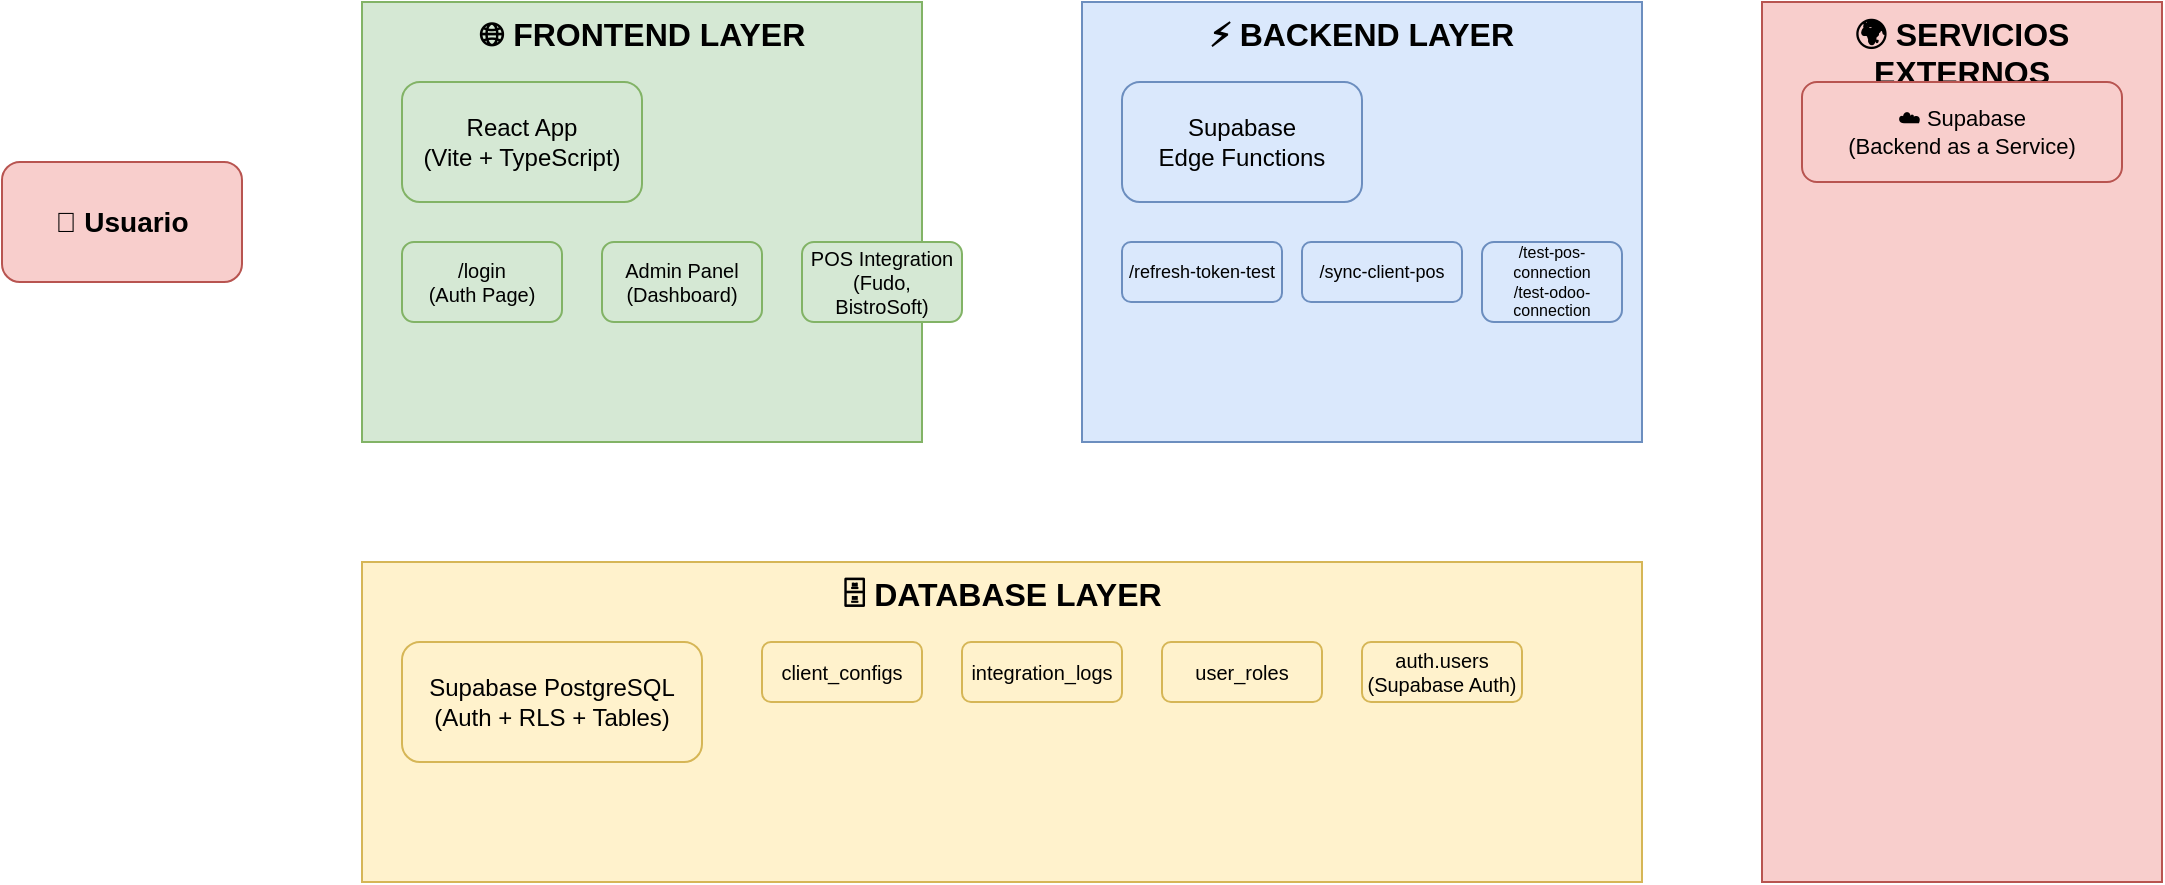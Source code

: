 <mxfile version="24.7.17">
  <diagram name="TUPÁ Hub Architecture" id="architecture">
    <mxGraphModel dx="1422" dy="794" grid="1" gridSize="10" guides="1" tooltips="1" connect="1" arrows="1" fold="1" page="1" pageScale="1" pageWidth="1169" pageHeight="827" math="0" shadow="0">
      <root>
        <mxCell id="0" />
        <mxCell id="1" parent="0" />
        
        <!-- Usuario -->
        <mxCell id="user" value="👤 Usuario" style="rounded=1;whiteSpace=wrap;html=1;fillColor=#f8cecc;strokeColor=#b85450;fontSize=14;fontStyle=1;" vertex="1" parent="1">
          <mxGeometry x="40" y="200" width="120" height="60" as="geometry" />
        </mxCell>
        
        <!-- Frontend Layer -->
        <mxCell id="frontend-layer" value="🌐 FRONTEND LAYER" style="rounded=0;whiteSpace=wrap;html=1;fillColor=#d5e8d4;strokeColor=#82b366;fontSize=16;fontStyle=1;verticalAlign=top;" vertex="1" parent="1">
          <mxGeometry x="220" y="120" width="280" height="220" as="geometry" />
        </mxCell>
        
        <mxCell id="react-app" value="React App&#xa;(Vite + TypeScript)" style="rounded=1;whiteSpace=wrap;html=1;fillColor=#d5e8d4;strokeColor=#82b366;fontSize=12;" vertex="1" parent="1">
          <mxGeometry x="240" y="160" width="120" height="60" as="geometry" />
        </mxCell>
        
        <mxCell id="login-page" value="/login&#xa;(Auth Page)" style="rounded=1;whiteSpace=wrap;html=1;fillColor=#d5e8d4;strokeColor=#82b366;fontSize=10;" vertex="1" parent="1">
          <mxGeometry x="240" y="240" width="80" height="40" as="geometry" />
        </mxCell>
        
        <mxCell id="admin-panel" value="Admin Panel&#xa;(Dashboard)" style="rounded=1;whiteSpace=wrap;html=1;fillColor=#d5e8d4;strokeColor=#82b366;fontSize=10;" vertex="1" parent="1">
          <mxGeometry x="340" y="240" width="80" height="40" as="geometry" />
        </mxCell>
        
        <mxCell id="pos-integration" value="POS Integration&#xa;(Fudo, BistroSoft)" style="rounded=1;whiteSpace=wrap;html=1;fillColor=#d5e8d4;strokeColor=#82b366;fontSize=10;" vertex="1" parent="1">
          <mxGeometry x="440" y="240" width="80" height="40" as="geometry" />
        </mxCell>
        
        <!-- Backend Layer -->
        <mxCell id="backend-layer" value="⚡ BACKEND LAYER" style="rounded=0;whiteSpace=wrap;html=1;fillColor=#dae8fc;strokeColor=#6c8ebf;fontSize=16;fontStyle=1;verticalAlign=top;" vertex="1" parent="1">
          <mxGeometry x="580" y="120" width="280" height="220" as="geometry" />
        </mxCell>
        
        <mxCell id="edge-functions" value="Supabase&#xa;Edge Functions" style="rounded=1;whiteSpace=wrap;html=1;fillColor=#dae8fc;strokeColor=#6c8ebf;fontSize=12;" vertex="1" parent="1">
          <mxGeometry x="600" y="160" width="120" height="60" as="geometry" />
        </mxCell>
        
        <mxCell id="refresh-token" value="/refresh-token-test" style="rounded=1;whiteSpace=wrap;html=1;fillColor=#dae8fc;strokeColor=#6c8ebf;fontSize=9;" vertex="1" parent="1">
          <mxGeometry x="600" y="240" width="80" height="30" as="geometry" />
        </mxCell>
        
        <mxCell id="sync-pos" value="/sync-client-pos" style="rounded=1;whiteSpace=wrap;html=1;fillColor=#dae8fc;strokeColor=#6c8ebf;fontSize=9;" vertex="1" parent="1">
          <mxGeometry x="690" y="240" width="80" height="30" as="geometry" />
        </mxCell>
        
        <mxCell id="test-connections" value="/test-pos-connection&#xa;/test-odoo-connection" style="rounded=1;whiteSpace=wrap;html=1;fillColor=#dae8fc;strokeColor=#6c8ebf;fontSize=8;" vertex="1" parent="1">
          <mxGeometry x="780" y="240" width="70" height="40" as="geometry" />
        </mxCell>
        
        <!-- Database Layer -->
        <mxCell id="database-layer" value="🗄️ DATABASE LAYER" style="rounded=0;whiteSpace=wrap;html=1;fillColor=#fff2cc;strokeColor=#d6b656;fontSize=16;fontStyle=1;verticalAlign=top;" vertex="1" parent="1">
          <mxGeometry x="220" y="400" width="640" height="160" as="geometry" />
        </mxCell>
        
        <mxCell id="supabase-db" value="Supabase PostgreSQL&#xa;(Auth + RLS + Tables)" style="rounded=1;whiteSpace=wrap;html=1;fillColor=#fff2cc;strokeColor=#d6b656;fontSize=12;" vertex="1" parent="1">
          <mxGeometry x="240" y="440" width="150" height="60" as="geometry" />
        </mxCell>
        
        <mxCell id="client-configs" value="client_configs" style="rounded=1;whiteSpace=wrap;html=1;fillColor=#fff2cc;strokeColor=#d6b656;fontSize=10;" vertex="1" parent="1">
          <mxGeometry x="420" y="440" width="80" height="30" as="geometry" />
        </mxCell>
        
        <mxCell id="integration-logs" value="integration_logs" style="rounded=1;whiteSpace=wrap;html=1;fillColor=#fff2cc;strokeColor=#d6b656;fontSize=10;" vertex="1" parent="1">
          <mxGeometry x="520" y="440" width="80" height="30" as="geometry" />
        </mxCell>
        
        <mxCell id="user-roles" value="user_roles" style="rounded=1;whiteSpace=wrap;html=1;fillColor=#fff2cc;strokeColor=#d6b656;fontSize=10;" vertex="1" parent="1">
          <mxGeometry x="620" y="440" width="80" height="30" as="geometry" />
        </mxCell>
        
        <mxCell id="auth-users" value="auth.users&#xa;(Supabase Auth)" style="rounded=1;whiteSpace=wrap;html=1;fillColor=#fff2cc;strokeColor=#d6b656;fontSize=10;" vertex="1" parent="1">
          <mxGeometry x="720" y="440" width="80" height="30" as="geometry" />
        </mxCell>
        
        <!-- External Services -->
        <mxCell id="external-services" value="🌍 SERVICIOS EXTERNOS" style="rounded=0;whiteSpace=wrap;html=1;fillColor=#f8cecc;strokeColor=#b85450;fontSize=16;fontStyle=1;verticalAlign=top;" vertex="1" parent="1">
          <mxGeometry x="920" y="120" width="200" height="440" as="geometry" />
        </mxCell>
        
        <mxCell id="supabase-service" value="☁️ Supabase&#xa;(Backend as a Service)" style="rounded=1;whiteSpace=wrap;html=1;fillColor=#f8cecc;strokeColor=#b85450;fontSize=11;" vertex="1" parent="1">
          <mxGeometry x="940" y="160" width="160" height="50" as="geometry" />
        </mxCell>
        
        <mxCell id="lovable-hosting" value="🚀 Lovable&#xa;(Hosting & Deploy)" style="rounded=1;whiteSpace=wrap;html=1;fillColor=#f8cecc;strokeColor=#b85450;fontSize=11;" vertex="1" parent="1">
          <mxGeometry x="940" y="230" width="160" height="50" as="geometry" />
        </mxCell>
        
        <mxCell id="sentry" value="🐛 Sentry&#xa;(Error Monitoring)" style="rounded=1;whiteSpace=wrap;html=1;fillColor=#f8cecc;strokeColor=#b85450;fontSize=11;" vertex="1" parent="1">
          <mxGeometry x="940" y="300" width="160" height="50" as="geometry" />
        </mxCell>
        
        <mxCell id="pos-systems" value="🏪 POS Systems&#xa;(Fudo, BistroSoft)" style="rounded=1;whiteSpace=wrap;html=1;fillColor=#f8cecc;strokeColor=#b85450;fontSize=11;" vertex="1" parent="1">
          <mxGeometry x="940" y="370" width="160" height="50" as="geometry" />
        </mxCell>
        
        <mxCell id="odoo" value="📊 Odoo ERP&#xa;(Business Management)" style="rounded=1;whiteSpace=wrap;html=1;fillColor=#f8cecc;strokeColor=#b85450;fontSize=11;" vertex="1" parent="1">
          <mxGeometry x="940" y="440" width="160" height="50" as="geometry" />
        </mxCell>
        
        <!-- Arrows -->
        <mxCell id="arrow1" value="" style="endArrow=classic;html=1;rounded=0;exitX=1;exitY=0.5;exitDx=0;exitDy=0;entryX=0;entryY=0.5;entryDx=0;entryDy=0;strokeWidth=2;strokeColor=#2F5233;" edge="1" parent="1" source="user" target="react-app">
          <mxGeometry width="50" height="50" relative="1" as="geometry">
            <mxPoint x="180" y="230" as="sourcePoint" />
            <mxPoint x="230" y="180" as="targetPoint" />
          </mxGeometry>
        </mxCell>
        
        <mxCell id="arrow2" value="" style="endArrow=classic;html=1;rounded=0;exitX=1;exitY=0.5;exitDx=0;exitDy=0;entryX=0;entryY=0.5;entryDx=0;entryDy=0;strokeWidth=2;strokeColor=#1A4A80;" edge="1" parent="1" source="react-app" target="edge-functions">
          <mxGeometry width="50" height="50" relative="1" as="geometry">
            <mxPoint x="370" y="190" as="sourcePoint" />
            <mxPoint x="590" y="190" as="targetPoint" />
          </mxGeometry>
        </mxCell>
        
        <mxCell id="arrow3" value="" style="endArrow=classic;html=1;rounded=0;exitX=0.5;exitY=1;exitDx=0;exitDy=0;entryX=0.5;entryY=0;entryDx=0;entryDy=0;strokeWidth=2;strokeColor=#B8860B;" edge="1" parent="1" source="edge-functions" target="supabase-db">
          <mxGeometry width="50" height="50" relative="1" as="geometry">
            <mxPoint x="660" y="230" as="sourcePoint" />
            <mxPoint x="315" y="430" as="targetPoint" />
          </mxGeometry>
        </mxCell>
        
        <mxCell id="arrow4" value="" style="endArrow=classic;html=1;rounded=0;exitX=1;exitY=0.5;exitDx=0;exitDy=0;entryX=0;entryY=0.5;entryDx=0;entryDy=0;strokeWidth=2;strokeColor=#B85450;" edge="1" parent="1" source="edge-functions" target="supabase-service">
          <mxGeometry width="50" height="50" relative="1" as="geometry">
            <mxPoint x="730" y="190" as="sourcePoint" />
            <mxPoint x="930" y="185" as="targetPoint" />
          </mxGeometry>
        </mxCell>
        
        <!-- Labels for arrows -->
        <mxCell id="label1" value="HTTP/HTTPS" style="text;html=1;strokeColor=none;fillColor=none;align=center;verticalAlign=middle;whiteSpace=wrap;rounded=0;fontSize=10;" vertex="1" parent="1">
          <mxGeometry x="170" y="210" width="60" height="20" as="geometry" />
        </mxCell>
        
        <mxCell id="label2" value="API Calls" style="text;html=1;strokeColor=none;fillColor=none;align=center;verticalAlign=middle;whiteSpace=wrap;rounded=0;fontSize=10;" vertex="1" parent="1">
          <mxGeometry x="510" y="170" width="60" height="20" as="geometry" />
        </mxCell>
        
        <mxCell id="label3" value="SQL Queries" style="text;html=1;strokeColor=none;fillColor=none;align=center;verticalAlign=middle;whiteSpace=wrap;rounded=0;fontSize=10;" vertex="1" parent="1">
          <mxGeometry x="380" y="350" width="60" height="20" as="geometry" />
        </mxCell>
        
        <!-- Title -->
        <mxCell id="title" value="TUPÁ Hub - Arquitectura del Sistema" style="text;html=1;strokeColor=none;fillColor=none;align=center;verticalAlign=middle;whiteSpace=wrap;rounded=0;fontSize=20;fontStyle=1;" vertex="1" parent="1">
          <mxGeometry x="400" y="40" width="400" height="40" as="geometry" />
        </mxCell>
        
        <!-- Legend -->
        <mxCell id="legend" value="LEYENDA" style="rounded=0;whiteSpace=wrap;html=1;fillColor=#e1d5e7;strokeColor=#9673a6;fontSize=14;fontStyle=1;verticalAlign=top;" vertex="1" parent="1">
          <mxGeometry x="40" y="400" width="140" height="160" as="geometry" />
        </mxCell>
        
        <mxCell id="legend-frontend" value="🌐 Frontend" style="rounded=1;whiteSpace=wrap;html=1;fillColor=#d5e8d4;strokeColor=#82b366;fontSize=10;" vertex="1" parent="1">
          <mxGeometry x="50" y="430" width="120" height="25" as="geometry" />
        </mxCell>
        
        <mxCell id="legend-backend" value="⚡ Backend" style="rounded=1;whiteSpace=wrap;html=1;fillColor=#dae8fc;strokeColor=#6c8ebf;fontSize=10;" vertex="1" parent="1">
          <mxGeometry x="50" y="465" width="120" height="25" as="geometry" />
        </mxCell>
        
        <mxCell id="legend-database" value="🗄️ Database" style="rounded=1;whiteSpace=wrap;html=1;fillColor=#fff2cc;strokeColor=#d6b656;fontSize=10;" vertex="1" parent="1">
          <mxGeometry x="50" y="500" width="120" height="25" as="geometry" />
        </mxCell>
        
        <mxCell id="legend-external" value="🌍 Servicios Externos" style="rounded=1;whiteSpace=wrap;html=1;fillColor=#f8cecc;strokeColor=#b85450;fontSize=10;" vertex="1" parent="1">
          <mxGeometry x="50" y="535" width="120" height="25" as="geometry" />
        </mxCell>
        
      </root>
    </mxGraphModel>
  </diagram>
</mxfile>